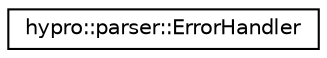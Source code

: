 digraph "Graphical Class Hierarchy"
{
  edge [fontname="Helvetica",fontsize="10",labelfontname="Helvetica",labelfontsize="10"];
  node [fontname="Helvetica",fontsize="10",shape=record];
  rankdir="LR";
  Node1 [label="hypro::parser::ErrorHandler",height=0.2,width=0.4,color="black", fillcolor="white", style="filled",URL="$structhypro_1_1parser_1_1ErrorHandler.html"];
}
